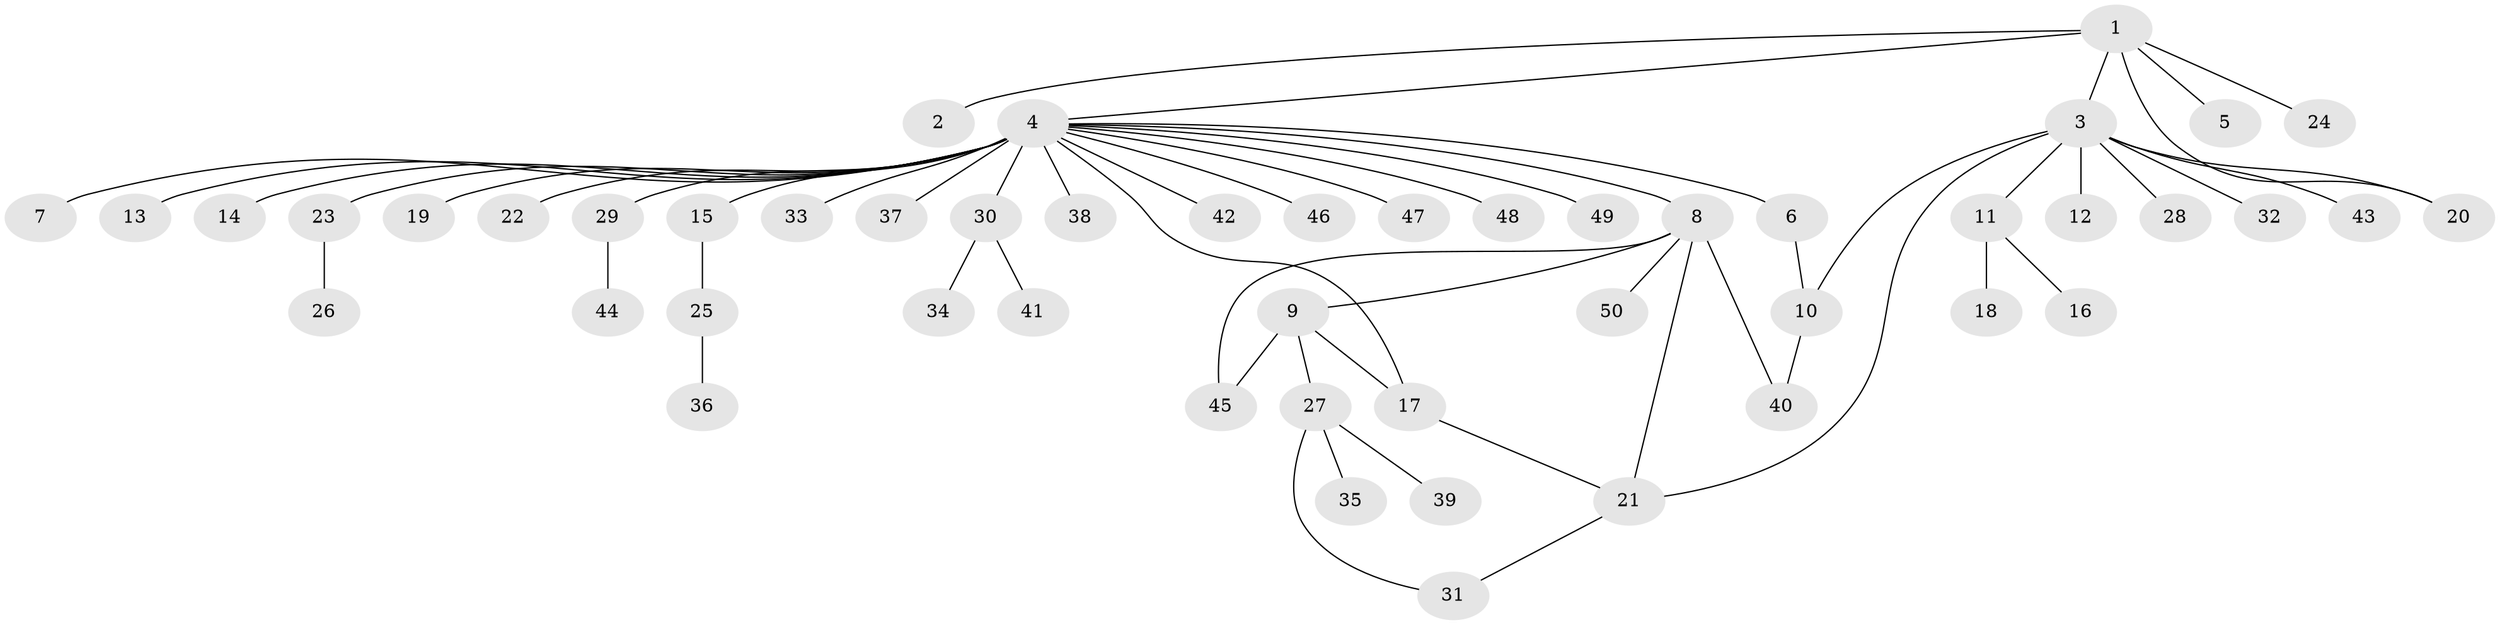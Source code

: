 // original degree distribution, {7: 0.028169014084507043, 1: 0.5915492957746479, 10: 0.014084507042253521, 23: 0.014084507042253521, 2: 0.19718309859154928, 5: 0.04225352112676056, 3: 0.08450704225352113, 4: 0.028169014084507043}
// Generated by graph-tools (version 1.1) at 2025/50/03/04/25 22:50:40]
// undirected, 50 vertices, 57 edges
graph export_dot {
  node [color=gray90,style=filled];
  1;
  2;
  3;
  4;
  5;
  6;
  7;
  8;
  9;
  10;
  11;
  12;
  13;
  14;
  15;
  16;
  17;
  18;
  19;
  20;
  21;
  22;
  23;
  24;
  25;
  26;
  27;
  28;
  29;
  30;
  31;
  32;
  33;
  34;
  35;
  36;
  37;
  38;
  39;
  40;
  41;
  42;
  43;
  44;
  45;
  46;
  47;
  48;
  49;
  50;
  1 -- 2 [weight=1.0];
  1 -- 3 [weight=1.0];
  1 -- 4 [weight=1.0];
  1 -- 5 [weight=1.0];
  1 -- 20 [weight=1.0];
  1 -- 24 [weight=1.0];
  3 -- 10 [weight=1.0];
  3 -- 11 [weight=1.0];
  3 -- 12 [weight=1.0];
  3 -- 20 [weight=1.0];
  3 -- 21 [weight=1.0];
  3 -- 28 [weight=1.0];
  3 -- 32 [weight=1.0];
  3 -- 43 [weight=1.0];
  4 -- 6 [weight=1.0];
  4 -- 7 [weight=1.0];
  4 -- 8 [weight=1.0];
  4 -- 13 [weight=1.0];
  4 -- 14 [weight=1.0];
  4 -- 15 [weight=1.0];
  4 -- 17 [weight=1.0];
  4 -- 19 [weight=1.0];
  4 -- 22 [weight=1.0];
  4 -- 23 [weight=1.0];
  4 -- 29 [weight=1.0];
  4 -- 30 [weight=1.0];
  4 -- 33 [weight=1.0];
  4 -- 37 [weight=1.0];
  4 -- 38 [weight=1.0];
  4 -- 42 [weight=1.0];
  4 -- 46 [weight=1.0];
  4 -- 47 [weight=1.0];
  4 -- 48 [weight=1.0];
  4 -- 49 [weight=1.0];
  6 -- 10 [weight=1.0];
  8 -- 9 [weight=1.0];
  8 -- 21 [weight=1.0];
  8 -- 40 [weight=1.0];
  8 -- 45 [weight=1.0];
  8 -- 50 [weight=1.0];
  9 -- 17 [weight=1.0];
  9 -- 27 [weight=1.0];
  9 -- 45 [weight=1.0];
  10 -- 40 [weight=1.0];
  11 -- 16 [weight=1.0];
  11 -- 18 [weight=1.0];
  15 -- 25 [weight=1.0];
  17 -- 21 [weight=1.0];
  21 -- 31 [weight=1.0];
  23 -- 26 [weight=1.0];
  25 -- 36 [weight=1.0];
  27 -- 31 [weight=1.0];
  27 -- 35 [weight=1.0];
  27 -- 39 [weight=1.0];
  29 -- 44 [weight=1.0];
  30 -- 34 [weight=1.0];
  30 -- 41 [weight=1.0];
}
